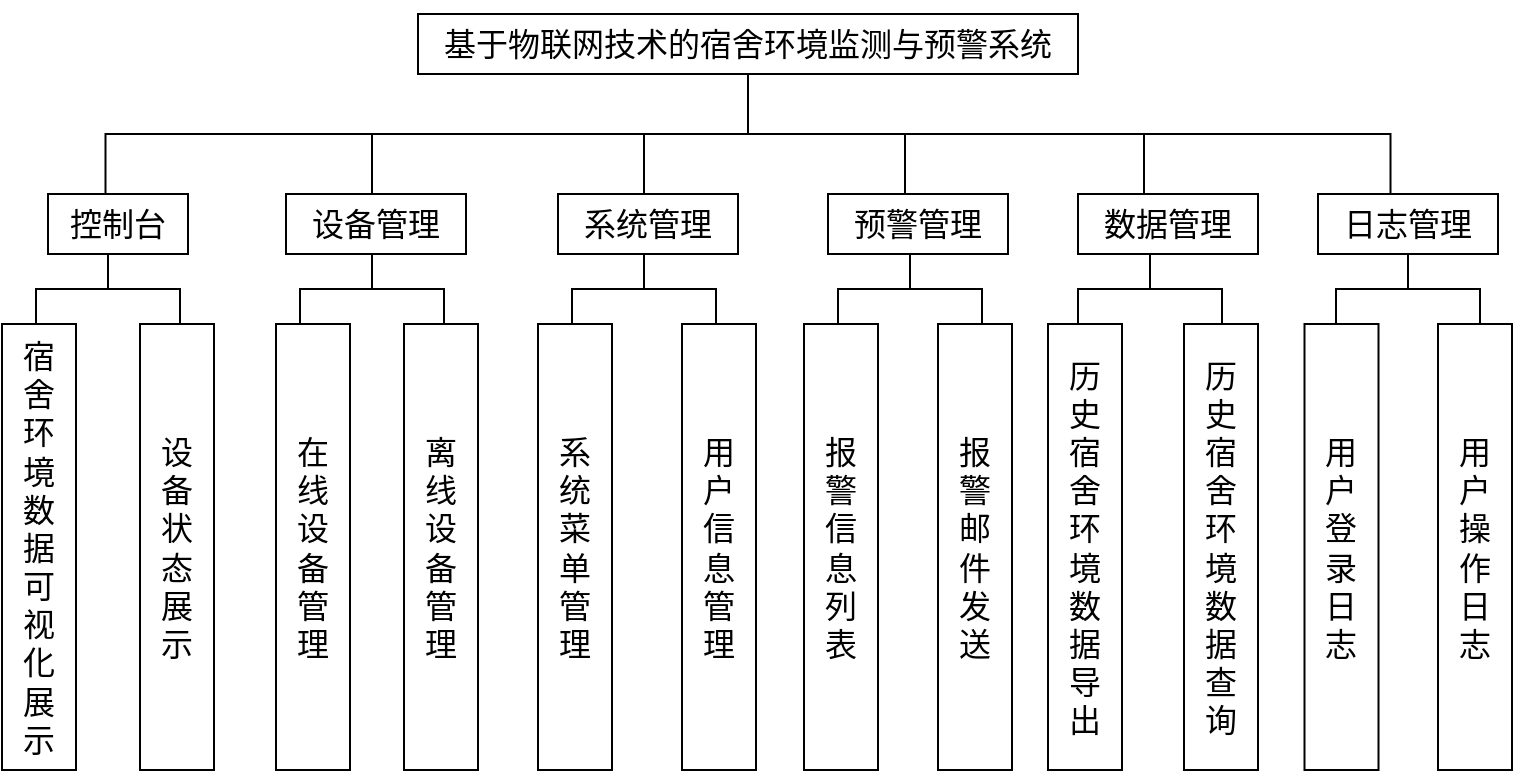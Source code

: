 <mxfile version="26.2.14">
  <diagram name="第 1 页" id="5ql-rkAp0StZzGZ4hSSv">
    <mxGraphModel dx="1534" dy="826" grid="1" gridSize="10" guides="1" tooltips="1" connect="1" arrows="1" fold="1" page="1" pageScale="1" pageWidth="827" pageHeight="1169" math="0" shadow="0">
      <root>
        <mxCell id="0" />
        <mxCell id="1" parent="0" />
        <mxCell id="PGz1YW0kTqPZM6cN3-vh-1" value="&lt;p class=&quot;MsoNormal&quot;&gt;&lt;font face=&quot;Helvetica&quot; style=&quot;font-size: 16px;&quot;&gt;&lt;font style=&quot;&quot;&gt;基于物联网&lt;/font&gt;技术的宿舍&lt;font style=&quot;&quot;&gt;环境监测与预警系统&lt;/font&gt;&lt;/font&gt;&lt;/p&gt;" style="rounded=0;whiteSpace=wrap;html=1;" vertex="1" parent="1">
          <mxGeometry x="260" y="260" width="330" height="30" as="geometry" />
        </mxCell>
        <mxCell id="PGz1YW0kTqPZM6cN3-vh-2" value="" style="strokeWidth=1;html=1;shape=mxgraph.flowchart.annotation_2;align=left;labelPosition=right;pointerEvents=1;direction=south;" vertex="1" parent="1">
          <mxGeometry x="103.75" y="290" width="642.5" height="60" as="geometry" />
        </mxCell>
        <mxCell id="PGz1YW0kTqPZM6cN3-vh-3" value="&lt;font style=&quot;font-size: 16px;&quot;&gt;宿&lt;/font&gt;&lt;div&gt;&lt;font style=&quot;font-size: 16px;&quot;&gt;舍&lt;/font&gt;&lt;/div&gt;&lt;div&gt;&lt;font style=&quot;font-size: 16px;&quot;&gt;环&lt;/font&gt;&lt;/div&gt;&lt;div&gt;&lt;font style=&quot;font-size: 16px;&quot;&gt;境&lt;/font&gt;&lt;/div&gt;&lt;div&gt;&lt;font style=&quot;font-size: 16px;&quot;&gt;数&lt;/font&gt;&lt;/div&gt;&lt;div&gt;&lt;font style=&quot;font-size: 16px;&quot;&gt;据&lt;/font&gt;&lt;/div&gt;&lt;div&gt;&lt;font style=&quot;font-size: 16px;&quot;&gt;可&lt;/font&gt;&lt;/div&gt;&lt;div&gt;&lt;font style=&quot;font-size: 16px;&quot;&gt;视&lt;/font&gt;&lt;/div&gt;&lt;div&gt;&lt;font style=&quot;font-size: 16px;&quot;&gt;化&lt;/font&gt;&lt;/div&gt;&lt;div&gt;&lt;font style=&quot;font-size: 16px;&quot;&gt;展&lt;/font&gt;&lt;/div&gt;&lt;div&gt;&lt;font style=&quot;font-size: 16px;&quot;&gt;示&lt;/font&gt;&lt;/div&gt;" style="rounded=0;whiteSpace=wrap;html=1;direction=west;" vertex="1" parent="1">
          <mxGeometry x="52" y="415" width="37" height="223" as="geometry" />
        </mxCell>
        <mxCell id="PGz1YW0kTqPZM6cN3-vh-4" value="&lt;font style=&quot;font-size: 16px;&quot;&gt;控制台&lt;/font&gt;" style="rounded=0;whiteSpace=wrap;html=1;" vertex="1" parent="1">
          <mxGeometry x="75" y="350" width="70" height="30" as="geometry" />
        </mxCell>
        <mxCell id="PGz1YW0kTqPZM6cN3-vh-5" value="" style="endArrow=none;html=1;rounded=0;" edge="1" parent="1">
          <mxGeometry width="50" height="50" relative="1" as="geometry">
            <mxPoint x="237" y="350" as="sourcePoint" />
            <mxPoint x="237" y="320" as="targetPoint" />
          </mxGeometry>
        </mxCell>
        <mxCell id="PGz1YW0kTqPZM6cN3-vh-6" value="" style="endArrow=none;html=1;rounded=0;" edge="1" parent="1">
          <mxGeometry width="50" height="50" relative="1" as="geometry">
            <mxPoint x="373" y="350" as="sourcePoint" />
            <mxPoint x="373" y="320" as="targetPoint" />
          </mxGeometry>
        </mxCell>
        <mxCell id="PGz1YW0kTqPZM6cN3-vh-8" value="" style="endArrow=none;html=1;rounded=0;" edge="1" parent="1">
          <mxGeometry width="50" height="50" relative="1" as="geometry">
            <mxPoint x="503.5" y="350" as="sourcePoint" />
            <mxPoint x="503.5" y="320" as="targetPoint" />
          </mxGeometry>
        </mxCell>
        <mxCell id="PGz1YW0kTqPZM6cN3-vh-9" value="" style="endArrow=none;html=1;rounded=0;" edge="1" parent="1">
          <mxGeometry width="50" height="50" relative="1" as="geometry">
            <mxPoint x="623" y="350" as="sourcePoint" />
            <mxPoint x="623" y="320" as="targetPoint" />
          </mxGeometry>
        </mxCell>
        <mxCell id="PGz1YW0kTqPZM6cN3-vh-11" value="&lt;font style=&quot;font-size: 16px;&quot;&gt;设备管理&lt;/font&gt;" style="rounded=0;whiteSpace=wrap;html=1;" vertex="1" parent="1">
          <mxGeometry x="194" y="350" width="90" height="30" as="geometry" />
        </mxCell>
        <mxCell id="PGz1YW0kTqPZM6cN3-vh-12" value="&lt;font style=&quot;font-size: 16px;&quot;&gt;系统管理&lt;/font&gt;" style="rounded=0;whiteSpace=wrap;html=1;" vertex="1" parent="1">
          <mxGeometry x="330" y="350" width="90" height="30" as="geometry" />
        </mxCell>
        <mxCell id="PGz1YW0kTqPZM6cN3-vh-13" value="&lt;font style=&quot;font-size: 16px;&quot;&gt;预警管理&lt;/font&gt;" style="rounded=0;whiteSpace=wrap;html=1;" vertex="1" parent="1">
          <mxGeometry x="465" y="350" width="90" height="30" as="geometry" />
        </mxCell>
        <mxCell id="PGz1YW0kTqPZM6cN3-vh-14" value="&lt;font style=&quot;font-size: 16px;&quot;&gt;数据管理&lt;/font&gt;" style="rounded=0;whiteSpace=wrap;html=1;" vertex="1" parent="1">
          <mxGeometry x="590" y="350" width="90" height="30" as="geometry" />
        </mxCell>
        <mxCell id="PGz1YW0kTqPZM6cN3-vh-15" value="&lt;font style=&quot;font-size: 16px;&quot;&gt;日志管理&lt;/font&gt;" style="rounded=0;whiteSpace=wrap;html=1;" vertex="1" parent="1">
          <mxGeometry x="710" y="350" width="90" height="30" as="geometry" />
        </mxCell>
        <mxCell id="PGz1YW0kTqPZM6cN3-vh-35" value="&lt;span style=&quot;font-size: 16px;&quot;&gt;设&lt;/span&gt;&lt;div&gt;&lt;span style=&quot;font-size: 16px;&quot;&gt;备&lt;/span&gt;&lt;/div&gt;&lt;div&gt;&lt;span style=&quot;font-size: 16px;&quot;&gt;状&lt;/span&gt;&lt;/div&gt;&lt;div&gt;&lt;span style=&quot;font-size: 16px;&quot;&gt;态&lt;/span&gt;&lt;/div&gt;&lt;div&gt;&lt;span style=&quot;font-size: 16px;&quot;&gt;展&lt;/span&gt;&lt;/div&gt;&lt;div&gt;&lt;span style=&quot;font-size: 16px;&quot;&gt;示&lt;/span&gt;&lt;/div&gt;" style="rounded=0;whiteSpace=wrap;html=1;direction=west;" vertex="1" parent="1">
          <mxGeometry x="121" y="415" width="37" height="223" as="geometry" />
        </mxCell>
        <mxCell id="PGz1YW0kTqPZM6cN3-vh-36" value="&lt;font style=&quot;font-size: 16px;&quot;&gt;在&lt;/font&gt;&lt;div&gt;&lt;font style=&quot;font-size: 16px;&quot;&gt;线&lt;/font&gt;&lt;/div&gt;&lt;div&gt;&lt;font style=&quot;font-size: 16px;&quot;&gt;设&lt;/font&gt;&lt;/div&gt;&lt;div&gt;&lt;font style=&quot;font-size: 16px;&quot;&gt;备&lt;/font&gt;&lt;/div&gt;&lt;div&gt;&lt;font style=&quot;font-size: 16px;&quot;&gt;管&lt;/font&gt;&lt;/div&gt;&lt;div&gt;&lt;font style=&quot;font-size: 16px;&quot;&gt;理&lt;/font&gt;&lt;/div&gt;" style="rounded=0;whiteSpace=wrap;html=1;direction=west;" vertex="1" parent="1">
          <mxGeometry x="189" y="415" width="37" height="223" as="geometry" />
        </mxCell>
        <mxCell id="PGz1YW0kTqPZM6cN3-vh-37" value="&lt;font style=&quot;font-size: 16px;&quot;&gt;离&lt;/font&gt;&lt;div&gt;&lt;font style=&quot;font-size: 16px;&quot;&gt;线&lt;/font&gt;&lt;/div&gt;&lt;div&gt;&lt;font style=&quot;font-size: 16px;&quot;&gt;设&lt;/font&gt;&lt;/div&gt;&lt;div&gt;&lt;font style=&quot;font-size: 16px;&quot;&gt;备&lt;/font&gt;&lt;/div&gt;&lt;div&gt;&lt;font style=&quot;font-size: 16px;&quot;&gt;管&lt;/font&gt;&lt;/div&gt;&lt;div&gt;&lt;font style=&quot;font-size: 16px;&quot;&gt;理&lt;/font&gt;&lt;/div&gt;" style="rounded=0;whiteSpace=wrap;html=1;direction=west;" vertex="1" parent="1">
          <mxGeometry x="253" y="415" width="37" height="223" as="geometry" />
        </mxCell>
        <mxCell id="PGz1YW0kTqPZM6cN3-vh-38" value="&lt;font style=&quot;font-size: 16px;&quot;&gt;系&lt;/font&gt;&lt;div&gt;&lt;font style=&quot;font-size: 16px;&quot;&gt;统&lt;/font&gt;&lt;/div&gt;&lt;div&gt;&lt;font style=&quot;font-size: 16px;&quot;&gt;菜&lt;/font&gt;&lt;div&gt;&lt;font style=&quot;font-size: 16px;&quot;&gt;单&lt;/font&gt;&lt;/div&gt;&lt;div&gt;&lt;font style=&quot;font-size: 16px;&quot;&gt;管&lt;/font&gt;&lt;/div&gt;&lt;div&gt;&lt;font style=&quot;font-size: 16px;&quot;&gt;理&lt;/font&gt;&lt;/div&gt;&lt;/div&gt;" style="rounded=0;whiteSpace=wrap;html=1;direction=west;" vertex="1" parent="1">
          <mxGeometry x="320" y="415" width="37" height="223" as="geometry" />
        </mxCell>
        <mxCell id="PGz1YW0kTqPZM6cN3-vh-39" value="&lt;font style=&quot;font-size: 16px;&quot;&gt;用&lt;/font&gt;&lt;div&gt;&lt;font style=&quot;font-size: 16px;&quot;&gt;户&lt;/font&gt;&lt;/div&gt;&lt;div&gt;&lt;font style=&quot;font-size: 16px;&quot;&gt;信&lt;/font&gt;&lt;/div&gt;&lt;div&gt;&lt;font style=&quot;font-size: 16px;&quot;&gt;息&lt;/font&gt;&lt;/div&gt;&lt;div&gt;&lt;font style=&quot;font-size: 16px;&quot;&gt;管&lt;/font&gt;&lt;/div&gt;&lt;div&gt;&lt;font style=&quot;font-size: 16px;&quot;&gt;理&lt;/font&gt;&lt;/div&gt;" style="rounded=0;whiteSpace=wrap;html=1;direction=west;" vertex="1" parent="1">
          <mxGeometry x="392" y="415" width="37" height="223" as="geometry" />
        </mxCell>
        <mxCell id="PGz1YW0kTqPZM6cN3-vh-40" value="&lt;font style=&quot;font-size: 16px;&quot;&gt;报&lt;/font&gt;&lt;div&gt;&lt;font style=&quot;font-size: 16px;&quot;&gt;警&lt;/font&gt;&lt;/div&gt;&lt;div&gt;&lt;font style=&quot;font-size: 16px;&quot;&gt;信&lt;/font&gt;&lt;/div&gt;&lt;div&gt;&lt;font style=&quot;font-size: 16px;&quot;&gt;息&lt;/font&gt;&lt;/div&gt;&lt;div&gt;&lt;font style=&quot;font-size: 16px;&quot;&gt;列&lt;/font&gt;&lt;/div&gt;&lt;div&gt;&lt;font style=&quot;font-size: 16px;&quot;&gt;表&lt;/font&gt;&lt;/div&gt;" style="rounded=0;whiteSpace=wrap;html=1;direction=west;" vertex="1" parent="1">
          <mxGeometry x="453" y="415" width="37" height="223" as="geometry" />
        </mxCell>
        <mxCell id="PGz1YW0kTqPZM6cN3-vh-41" value="&lt;font style=&quot;font-size: 16px;&quot;&gt;报&lt;/font&gt;&lt;div&gt;&lt;font style=&quot;font-size: 16px;&quot;&gt;警&lt;/font&gt;&lt;/div&gt;&lt;div&gt;&lt;font style=&quot;font-size: 16px;&quot;&gt;邮&lt;/font&gt;&lt;/div&gt;&lt;div&gt;&lt;font style=&quot;font-size: 16px;&quot;&gt;件&lt;/font&gt;&lt;/div&gt;&lt;div&gt;&lt;font style=&quot;font-size: 16px;&quot;&gt;发&lt;/font&gt;&lt;/div&gt;&lt;div&gt;&lt;font style=&quot;font-size: 16px;&quot;&gt;送&lt;/font&gt;&lt;/div&gt;" style="rounded=0;whiteSpace=wrap;html=1;direction=west;" vertex="1" parent="1">
          <mxGeometry x="520" y="415" width="37" height="223" as="geometry" />
        </mxCell>
        <mxCell id="PGz1YW0kTqPZM6cN3-vh-42" value="&lt;font style=&quot;font-size: 16px;&quot;&gt;历&lt;/font&gt;&lt;div&gt;&lt;font style=&quot;font-size: 16px;&quot;&gt;史&lt;/font&gt;&lt;/div&gt;&lt;div&gt;&lt;font style=&quot;font-size: 16px;&quot;&gt;宿&lt;/font&gt;&lt;/div&gt;&lt;div&gt;&lt;font style=&quot;font-size: 16px;&quot;&gt;舍&lt;/font&gt;&lt;/div&gt;&lt;div&gt;&lt;font style=&quot;font-size: 16px;&quot;&gt;环&lt;/font&gt;&lt;/div&gt;&lt;div&gt;&lt;font style=&quot;font-size: 16px;&quot;&gt;境&lt;/font&gt;&lt;/div&gt;&lt;div&gt;&lt;font style=&quot;font-size: 16px;&quot;&gt;数&lt;/font&gt;&lt;/div&gt;&lt;div&gt;&lt;font style=&quot;font-size: 16px;&quot;&gt;据&lt;/font&gt;&lt;/div&gt;&lt;div&gt;&lt;font style=&quot;font-size: 16px;&quot;&gt;导&lt;/font&gt;&lt;/div&gt;&lt;div&gt;&lt;font style=&quot;font-size: 16px;&quot;&gt;出&lt;/font&gt;&lt;/div&gt;" style="rounded=0;whiteSpace=wrap;html=1;direction=west;" vertex="1" parent="1">
          <mxGeometry x="575" y="415" width="37" height="223" as="geometry" />
        </mxCell>
        <mxCell id="PGz1YW0kTqPZM6cN3-vh-43" value="&lt;font style=&quot;font-size: 16px;&quot;&gt;历&lt;/font&gt;&lt;div&gt;&lt;font style=&quot;font-size: 16px;&quot;&gt;史&lt;/font&gt;&lt;/div&gt;&lt;div&gt;&lt;font style=&quot;font-size: 16px;&quot;&gt;宿&lt;/font&gt;&lt;/div&gt;&lt;div&gt;&lt;font style=&quot;font-size: 16px;&quot;&gt;舍&lt;/font&gt;&lt;/div&gt;&lt;div&gt;&lt;font style=&quot;font-size: 16px;&quot;&gt;环&lt;/font&gt;&lt;/div&gt;&lt;div&gt;&lt;font style=&quot;font-size: 16px;&quot;&gt;境&lt;/font&gt;&lt;/div&gt;&lt;div&gt;&lt;font style=&quot;font-size: 16px;&quot;&gt;数&lt;/font&gt;&lt;/div&gt;&lt;div&gt;&lt;font style=&quot;font-size: 16px;&quot;&gt;据&lt;/font&gt;&lt;/div&gt;&lt;div&gt;&lt;font style=&quot;font-size: 16px;&quot;&gt;查&lt;/font&gt;&lt;/div&gt;&lt;div&gt;&lt;font style=&quot;font-size: 16px;&quot;&gt;询&lt;/font&gt;&lt;/div&gt;" style="rounded=0;whiteSpace=wrap;html=1;direction=west;" vertex="1" parent="1">
          <mxGeometry x="643" y="415" width="37" height="223" as="geometry" />
        </mxCell>
        <mxCell id="PGz1YW0kTqPZM6cN3-vh-44" value="&lt;font style=&quot;font-size: 16px;&quot;&gt;用&lt;/font&gt;&lt;div&gt;&lt;font style=&quot;font-size: 16px;&quot;&gt;户&lt;/font&gt;&lt;/div&gt;&lt;div&gt;&lt;font style=&quot;font-size: 16px;&quot;&gt;登&lt;/font&gt;&lt;/div&gt;&lt;div&gt;&lt;font style=&quot;font-size: 16px;&quot;&gt;录&lt;/font&gt;&lt;/div&gt;&lt;div&gt;&lt;font style=&quot;font-size: 16px;&quot;&gt;日&lt;/font&gt;&lt;/div&gt;&lt;div&gt;&lt;font style=&quot;font-size: 16px;&quot;&gt;志&lt;/font&gt;&lt;/div&gt;" style="rounded=0;whiteSpace=wrap;html=1;direction=west;" vertex="1" parent="1">
          <mxGeometry x="703.25" y="415" width="37" height="223" as="geometry" />
        </mxCell>
        <mxCell id="PGz1YW0kTqPZM6cN3-vh-46" value="&lt;font style=&quot;font-size: 16px;&quot;&gt;用&lt;/font&gt;&lt;div&gt;&lt;font style=&quot;font-size: 16px;&quot;&gt;户&lt;/font&gt;&lt;/div&gt;&lt;div&gt;&lt;span style=&quot;font-size: 16px;&quot;&gt;操&lt;/span&gt;&lt;/div&gt;&lt;div&gt;&lt;span style=&quot;font-size: 16px;&quot;&gt;作&lt;/span&gt;&lt;/div&gt;&lt;div&gt;&lt;font style=&quot;font-size: 16px;&quot;&gt;日&lt;/font&gt;&lt;/div&gt;&lt;div&gt;&lt;font style=&quot;font-size: 16px;&quot;&gt;志&lt;/font&gt;&lt;/div&gt;" style="rounded=0;whiteSpace=wrap;html=1;direction=west;" vertex="1" parent="1">
          <mxGeometry x="770" y="415" width="37" height="223" as="geometry" />
        </mxCell>
        <mxCell id="PGz1YW0kTqPZM6cN3-vh-47" value="" style="strokeWidth=1;html=1;shape=mxgraph.flowchart.annotation_2;align=left;labelPosition=right;pointerEvents=1;direction=south;" vertex="1" parent="1">
          <mxGeometry x="69" y="380" width="72" height="35" as="geometry" />
        </mxCell>
        <mxCell id="PGz1YW0kTqPZM6cN3-vh-48" value="" style="strokeWidth=1;html=1;shape=mxgraph.flowchart.annotation_2;align=left;labelPosition=right;pointerEvents=1;direction=south;" vertex="1" parent="1">
          <mxGeometry x="201" y="380" width="72" height="35" as="geometry" />
        </mxCell>
        <mxCell id="PGz1YW0kTqPZM6cN3-vh-49" value="" style="strokeWidth=1;html=1;shape=mxgraph.flowchart.annotation_2;align=left;labelPosition=right;pointerEvents=1;direction=south;" vertex="1" parent="1">
          <mxGeometry x="337" y="380" width="72" height="35" as="geometry" />
        </mxCell>
        <mxCell id="PGz1YW0kTqPZM6cN3-vh-50" value="" style="strokeWidth=1;html=1;shape=mxgraph.flowchart.annotation_2;align=left;labelPosition=right;pointerEvents=1;direction=south;" vertex="1" parent="1">
          <mxGeometry x="470" y="380" width="72" height="35" as="geometry" />
        </mxCell>
        <mxCell id="PGz1YW0kTqPZM6cN3-vh-51" value="" style="strokeWidth=1;html=1;shape=mxgraph.flowchart.annotation_2;align=left;labelPosition=right;pointerEvents=1;direction=south;" vertex="1" parent="1">
          <mxGeometry x="590" y="380" width="72" height="35" as="geometry" />
        </mxCell>
        <mxCell id="PGz1YW0kTqPZM6cN3-vh-52" value="" style="strokeWidth=1;html=1;shape=mxgraph.flowchart.annotation_2;align=left;labelPosition=right;pointerEvents=1;direction=south;" vertex="1" parent="1">
          <mxGeometry x="719" y="380" width="72" height="35" as="geometry" />
        </mxCell>
      </root>
    </mxGraphModel>
  </diagram>
</mxfile>
